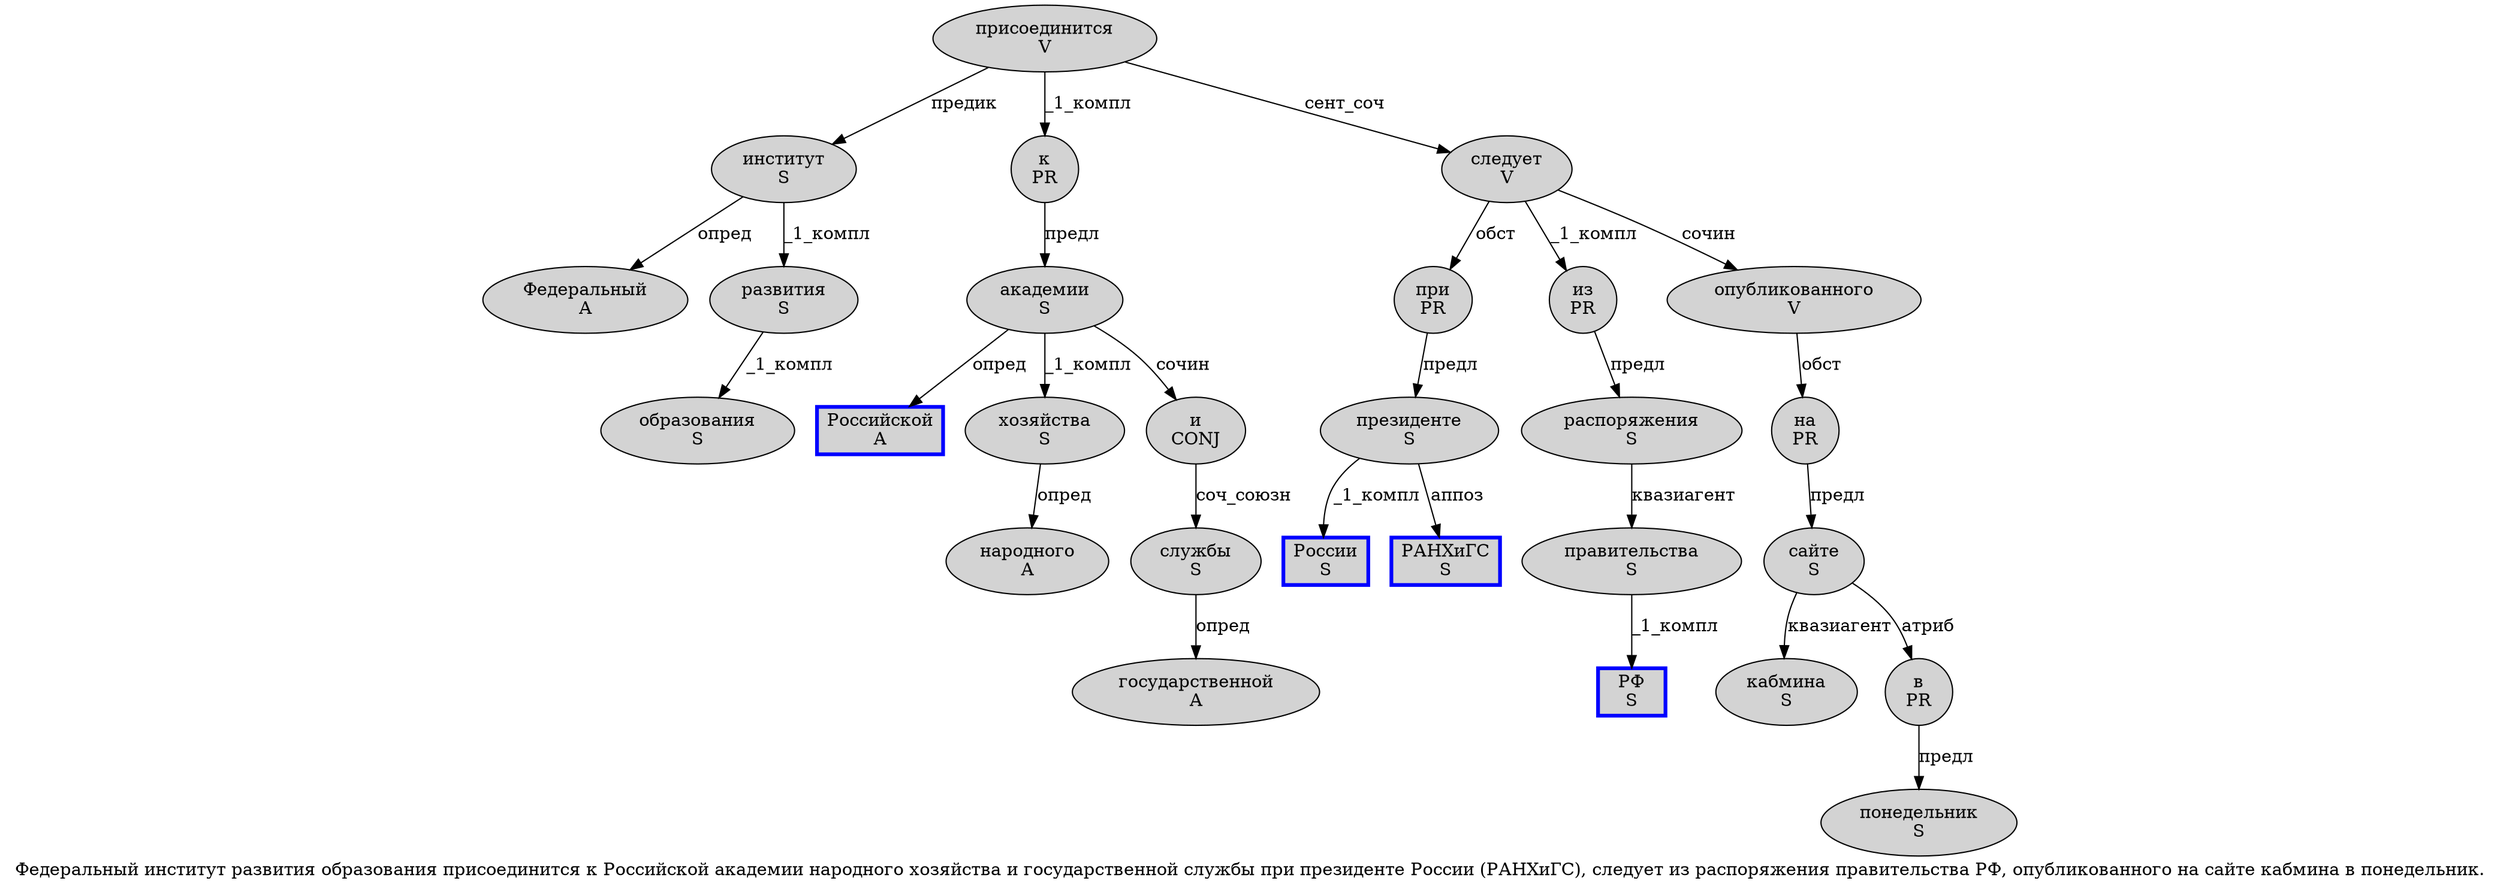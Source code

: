 digraph SENTENCE_1125 {
	graph [label="Федеральный институт развития образования присоединится к Российской академии народного хозяйства и государственной службы при президенте России (РАНХиГС), следует из распоряжения правительства РФ, опубликованного на сайте кабмина в понедельник."]
	node [style=filled]
		0 [label="Федеральный
A" color="" fillcolor=lightgray penwidth=1 shape=ellipse]
		1 [label="институт
S" color="" fillcolor=lightgray penwidth=1 shape=ellipse]
		2 [label="развития
S" color="" fillcolor=lightgray penwidth=1 shape=ellipse]
		3 [label="образования
S" color="" fillcolor=lightgray penwidth=1 shape=ellipse]
		4 [label="присоединится
V" color="" fillcolor=lightgray penwidth=1 shape=ellipse]
		5 [label="к
PR" color="" fillcolor=lightgray penwidth=1 shape=ellipse]
		6 [label="Российской
A" color=blue fillcolor=lightgray penwidth=3 shape=box]
		7 [label="академии
S" color="" fillcolor=lightgray penwidth=1 shape=ellipse]
		8 [label="народного
A" color="" fillcolor=lightgray penwidth=1 shape=ellipse]
		9 [label="хозяйства
S" color="" fillcolor=lightgray penwidth=1 shape=ellipse]
		10 [label="и
CONJ" color="" fillcolor=lightgray penwidth=1 shape=ellipse]
		11 [label="государственной
A" color="" fillcolor=lightgray penwidth=1 shape=ellipse]
		12 [label="службы
S" color="" fillcolor=lightgray penwidth=1 shape=ellipse]
		13 [label="при
PR" color="" fillcolor=lightgray penwidth=1 shape=ellipse]
		14 [label="президенте
S" color="" fillcolor=lightgray penwidth=1 shape=ellipse]
		15 [label="России
S" color=blue fillcolor=lightgray penwidth=3 shape=box]
		17 [label="РАНХиГС
S" color=blue fillcolor=lightgray penwidth=3 shape=box]
		20 [label="следует
V" color="" fillcolor=lightgray penwidth=1 shape=ellipse]
		21 [label="из
PR" color="" fillcolor=lightgray penwidth=1 shape=ellipse]
		22 [label="распоряжения
S" color="" fillcolor=lightgray penwidth=1 shape=ellipse]
		23 [label="правительства
S" color="" fillcolor=lightgray penwidth=1 shape=ellipse]
		24 [label="РФ
S" color=blue fillcolor=lightgray penwidth=3 shape=box]
		26 [label="опубликованного
V" color="" fillcolor=lightgray penwidth=1 shape=ellipse]
		27 [label="на
PR" color="" fillcolor=lightgray penwidth=1 shape=ellipse]
		28 [label="сайте
S" color="" fillcolor=lightgray penwidth=1 shape=ellipse]
		29 [label="кабмина
S" color="" fillcolor=lightgray penwidth=1 shape=ellipse]
		30 [label="в
PR" color="" fillcolor=lightgray penwidth=1 shape=ellipse]
		31 [label="понедельник
S" color="" fillcolor=lightgray penwidth=1 shape=ellipse]
			2 -> 3 [label="_1_компл"]
			9 -> 8 [label="опред"]
			26 -> 27 [label="обст"]
			10 -> 12 [label="соч_союзн"]
			13 -> 14 [label="предл"]
			21 -> 22 [label="предл"]
			7 -> 6 [label="опред"]
			7 -> 9 [label="_1_компл"]
			7 -> 10 [label="сочин"]
			27 -> 28 [label="предл"]
			20 -> 13 [label="обст"]
			20 -> 21 [label="_1_компл"]
			20 -> 26 [label="сочин"]
			12 -> 11 [label="опред"]
			5 -> 7 [label="предл"]
			14 -> 15 [label="_1_компл"]
			14 -> 17 [label="аппоз"]
			23 -> 24 [label="_1_компл"]
			4 -> 1 [label="предик"]
			4 -> 5 [label="_1_компл"]
			4 -> 20 [label="сент_соч"]
			22 -> 23 [label="квазиагент"]
			30 -> 31 [label="предл"]
			28 -> 29 [label="квазиагент"]
			28 -> 30 [label="атриб"]
			1 -> 0 [label="опред"]
			1 -> 2 [label="_1_компл"]
}